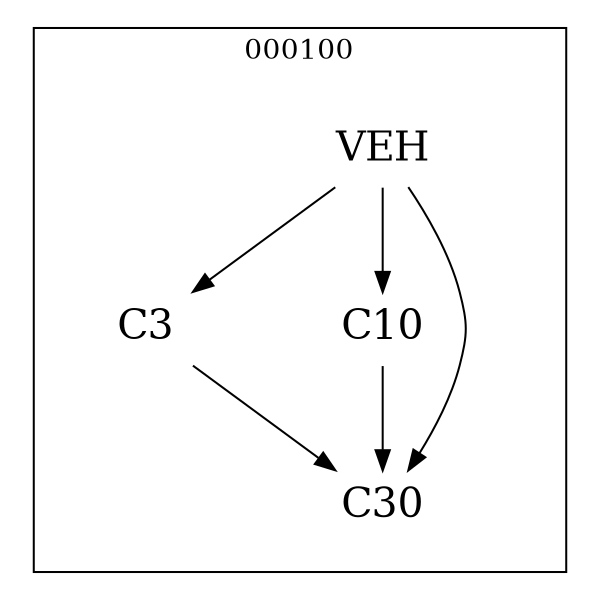 strict digraph DAGS {
	size = "4,4!" ; ratio ="fill"; subgraph cluster_0{
			labeldoc = "t";
			label = "000100";node	[label= VEH, shape = plaintext, fontsize=20] VEH;node	[label= C3, shape = plaintext, fontsize=20] C3;node	[label= C10, shape = plaintext, fontsize=20] C10;node	[label= C30, shape = plaintext, fontsize=20] C30;
VEH->C3;
VEH->C10;
VEH->C30;
C3->C30;
C10->C30;
	}}